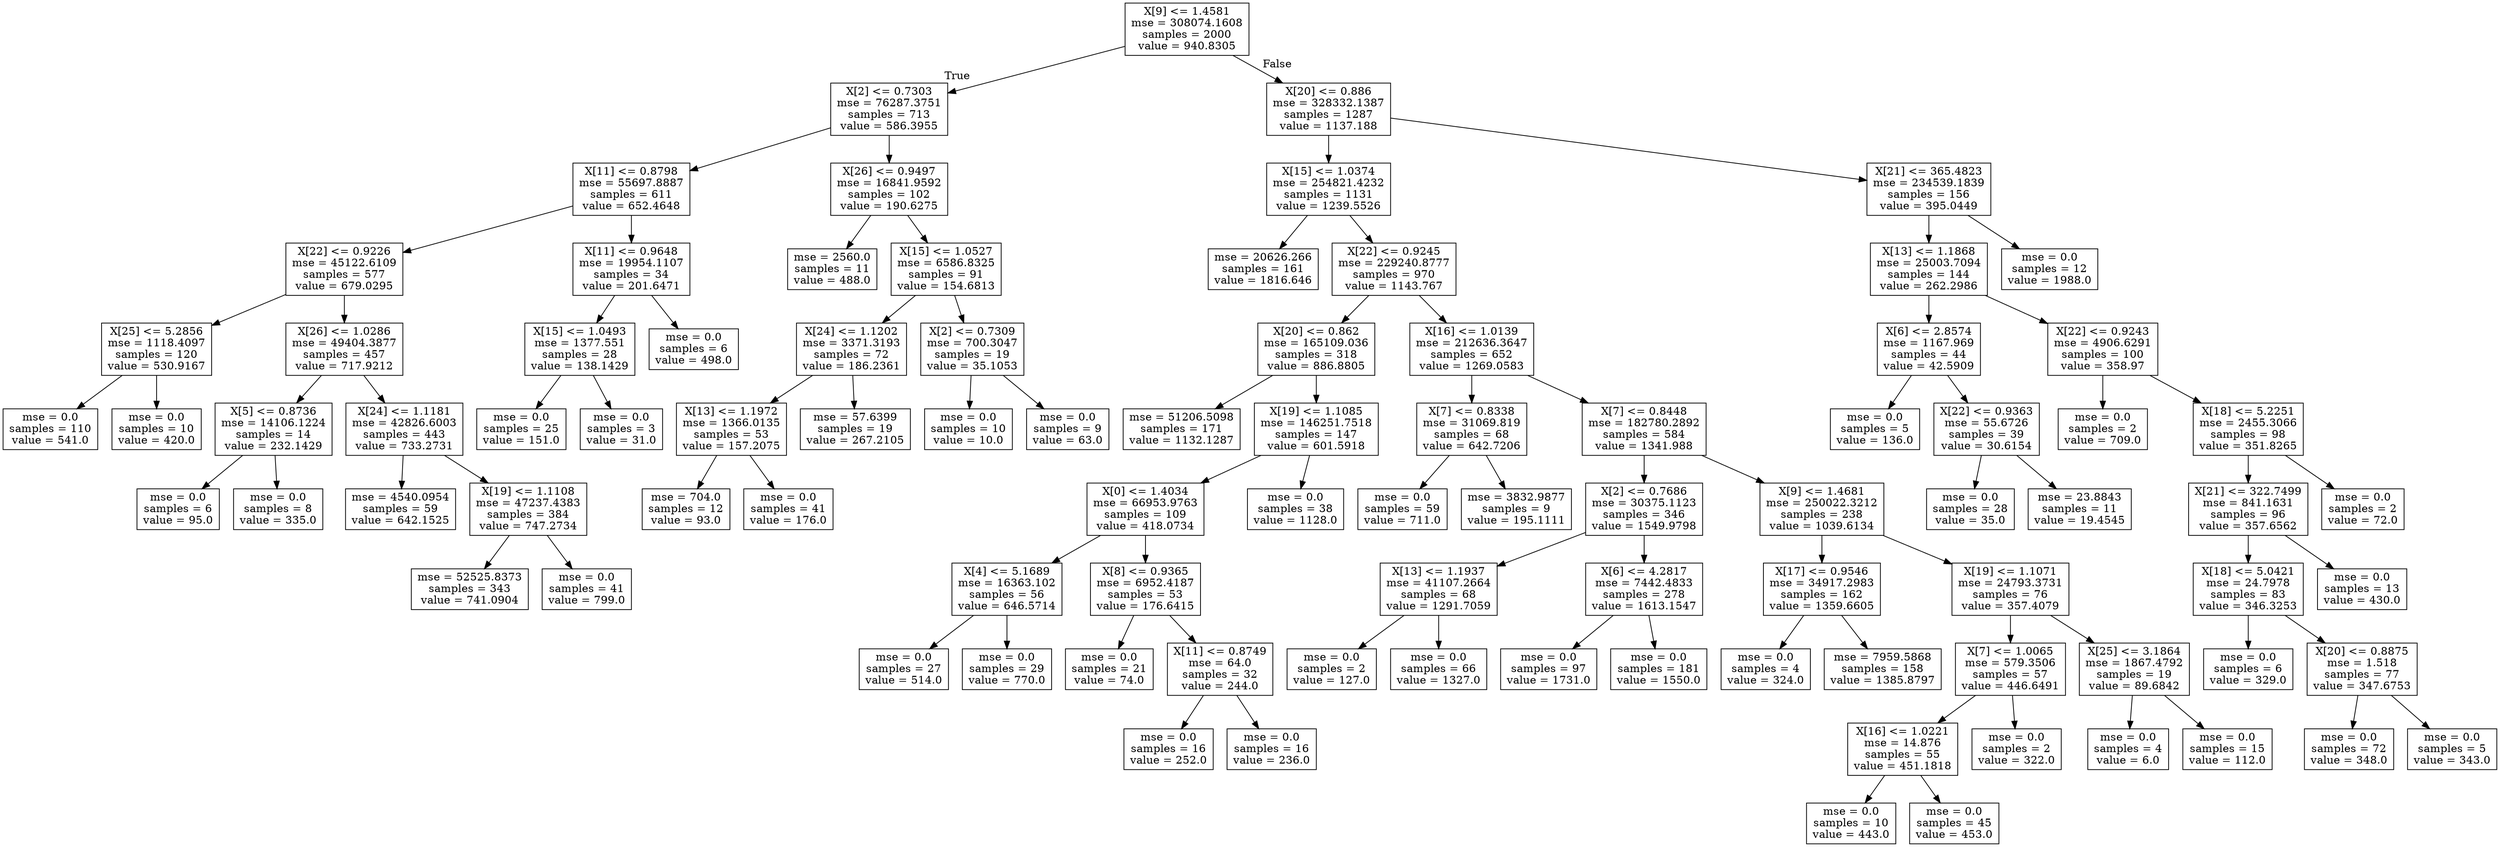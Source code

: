 digraph Tree {
node [shape=box] ;
0 [label="X[9] <= 1.4581\nmse = 308074.1608\nsamples = 2000\nvalue = 940.8305"] ;
1 [label="X[2] <= 0.7303\nmse = 76287.3751\nsamples = 713\nvalue = 586.3955"] ;
0 -> 1 [labeldistance=2.5, labelangle=45, headlabel="True"] ;
2 [label="X[11] <= 0.8798\nmse = 55697.8887\nsamples = 611\nvalue = 652.4648"] ;
1 -> 2 ;
3 [label="X[22] <= 0.9226\nmse = 45122.6109\nsamples = 577\nvalue = 679.0295"] ;
2 -> 3 ;
4 [label="X[25] <= 5.2856\nmse = 1118.4097\nsamples = 120\nvalue = 530.9167"] ;
3 -> 4 ;
5 [label="mse = 0.0\nsamples = 110\nvalue = 541.0"] ;
4 -> 5 ;
6 [label="mse = 0.0\nsamples = 10\nvalue = 420.0"] ;
4 -> 6 ;
7 [label="X[26] <= 1.0286\nmse = 49404.3877\nsamples = 457\nvalue = 717.9212"] ;
3 -> 7 ;
8 [label="X[5] <= 0.8736\nmse = 14106.1224\nsamples = 14\nvalue = 232.1429"] ;
7 -> 8 ;
9 [label="mse = 0.0\nsamples = 6\nvalue = 95.0"] ;
8 -> 9 ;
10 [label="mse = 0.0\nsamples = 8\nvalue = 335.0"] ;
8 -> 10 ;
11 [label="X[24] <= 1.1181\nmse = 42826.6003\nsamples = 443\nvalue = 733.2731"] ;
7 -> 11 ;
12 [label="mse = 4540.0954\nsamples = 59\nvalue = 642.1525"] ;
11 -> 12 ;
13 [label="X[19] <= 1.1108\nmse = 47237.4383\nsamples = 384\nvalue = 747.2734"] ;
11 -> 13 ;
14 [label="mse = 52525.8373\nsamples = 343\nvalue = 741.0904"] ;
13 -> 14 ;
15 [label="mse = 0.0\nsamples = 41\nvalue = 799.0"] ;
13 -> 15 ;
16 [label="X[11] <= 0.9648\nmse = 19954.1107\nsamples = 34\nvalue = 201.6471"] ;
2 -> 16 ;
17 [label="X[15] <= 1.0493\nmse = 1377.551\nsamples = 28\nvalue = 138.1429"] ;
16 -> 17 ;
18 [label="mse = 0.0\nsamples = 25\nvalue = 151.0"] ;
17 -> 18 ;
19 [label="mse = 0.0\nsamples = 3\nvalue = 31.0"] ;
17 -> 19 ;
20 [label="mse = 0.0\nsamples = 6\nvalue = 498.0"] ;
16 -> 20 ;
21 [label="X[26] <= 0.9497\nmse = 16841.9592\nsamples = 102\nvalue = 190.6275"] ;
1 -> 21 ;
22 [label="mse = 2560.0\nsamples = 11\nvalue = 488.0"] ;
21 -> 22 ;
23 [label="X[15] <= 1.0527\nmse = 6586.8325\nsamples = 91\nvalue = 154.6813"] ;
21 -> 23 ;
24 [label="X[24] <= 1.1202\nmse = 3371.3193\nsamples = 72\nvalue = 186.2361"] ;
23 -> 24 ;
25 [label="X[13] <= 1.1972\nmse = 1366.0135\nsamples = 53\nvalue = 157.2075"] ;
24 -> 25 ;
26 [label="mse = 704.0\nsamples = 12\nvalue = 93.0"] ;
25 -> 26 ;
27 [label="mse = 0.0\nsamples = 41\nvalue = 176.0"] ;
25 -> 27 ;
28 [label="mse = 57.6399\nsamples = 19\nvalue = 267.2105"] ;
24 -> 28 ;
29 [label="X[2] <= 0.7309\nmse = 700.3047\nsamples = 19\nvalue = 35.1053"] ;
23 -> 29 ;
30 [label="mse = 0.0\nsamples = 10\nvalue = 10.0"] ;
29 -> 30 ;
31 [label="mse = 0.0\nsamples = 9\nvalue = 63.0"] ;
29 -> 31 ;
32 [label="X[20] <= 0.886\nmse = 328332.1387\nsamples = 1287\nvalue = 1137.188"] ;
0 -> 32 [labeldistance=2.5, labelangle=-45, headlabel="False"] ;
33 [label="X[15] <= 1.0374\nmse = 254821.4232\nsamples = 1131\nvalue = 1239.5526"] ;
32 -> 33 ;
34 [label="mse = 20626.266\nsamples = 161\nvalue = 1816.646"] ;
33 -> 34 ;
35 [label="X[22] <= 0.9245\nmse = 229240.8777\nsamples = 970\nvalue = 1143.767"] ;
33 -> 35 ;
36 [label="X[20] <= 0.862\nmse = 165109.036\nsamples = 318\nvalue = 886.8805"] ;
35 -> 36 ;
37 [label="mse = 51206.5098\nsamples = 171\nvalue = 1132.1287"] ;
36 -> 37 ;
38 [label="X[19] <= 1.1085\nmse = 146251.7518\nsamples = 147\nvalue = 601.5918"] ;
36 -> 38 ;
39 [label="X[0] <= 1.4034\nmse = 66953.9763\nsamples = 109\nvalue = 418.0734"] ;
38 -> 39 ;
40 [label="X[4] <= 5.1689\nmse = 16363.102\nsamples = 56\nvalue = 646.5714"] ;
39 -> 40 ;
41 [label="mse = 0.0\nsamples = 27\nvalue = 514.0"] ;
40 -> 41 ;
42 [label="mse = 0.0\nsamples = 29\nvalue = 770.0"] ;
40 -> 42 ;
43 [label="X[8] <= 0.9365\nmse = 6952.4187\nsamples = 53\nvalue = 176.6415"] ;
39 -> 43 ;
44 [label="mse = 0.0\nsamples = 21\nvalue = 74.0"] ;
43 -> 44 ;
45 [label="X[11] <= 0.8749\nmse = 64.0\nsamples = 32\nvalue = 244.0"] ;
43 -> 45 ;
46 [label="mse = 0.0\nsamples = 16\nvalue = 252.0"] ;
45 -> 46 ;
47 [label="mse = 0.0\nsamples = 16\nvalue = 236.0"] ;
45 -> 47 ;
48 [label="mse = 0.0\nsamples = 38\nvalue = 1128.0"] ;
38 -> 48 ;
49 [label="X[16] <= 1.0139\nmse = 212636.3647\nsamples = 652\nvalue = 1269.0583"] ;
35 -> 49 ;
50 [label="X[7] <= 0.8338\nmse = 31069.819\nsamples = 68\nvalue = 642.7206"] ;
49 -> 50 ;
51 [label="mse = 0.0\nsamples = 59\nvalue = 711.0"] ;
50 -> 51 ;
52 [label="mse = 3832.9877\nsamples = 9\nvalue = 195.1111"] ;
50 -> 52 ;
53 [label="X[7] <= 0.8448\nmse = 182780.2892\nsamples = 584\nvalue = 1341.988"] ;
49 -> 53 ;
54 [label="X[2] <= 0.7686\nmse = 30375.1123\nsamples = 346\nvalue = 1549.9798"] ;
53 -> 54 ;
55 [label="X[13] <= 1.1937\nmse = 41107.2664\nsamples = 68\nvalue = 1291.7059"] ;
54 -> 55 ;
56 [label="mse = 0.0\nsamples = 2\nvalue = 127.0"] ;
55 -> 56 ;
57 [label="mse = 0.0\nsamples = 66\nvalue = 1327.0"] ;
55 -> 57 ;
58 [label="X[6] <= 4.2817\nmse = 7442.4833\nsamples = 278\nvalue = 1613.1547"] ;
54 -> 58 ;
59 [label="mse = 0.0\nsamples = 97\nvalue = 1731.0"] ;
58 -> 59 ;
60 [label="mse = 0.0\nsamples = 181\nvalue = 1550.0"] ;
58 -> 60 ;
61 [label="X[9] <= 1.4681\nmse = 250022.3212\nsamples = 238\nvalue = 1039.6134"] ;
53 -> 61 ;
62 [label="X[17] <= 0.9546\nmse = 34917.2983\nsamples = 162\nvalue = 1359.6605"] ;
61 -> 62 ;
63 [label="mse = 0.0\nsamples = 4\nvalue = 324.0"] ;
62 -> 63 ;
64 [label="mse = 7959.5868\nsamples = 158\nvalue = 1385.8797"] ;
62 -> 64 ;
65 [label="X[19] <= 1.1071\nmse = 24793.3731\nsamples = 76\nvalue = 357.4079"] ;
61 -> 65 ;
66 [label="X[7] <= 1.0065\nmse = 579.3506\nsamples = 57\nvalue = 446.6491"] ;
65 -> 66 ;
67 [label="X[16] <= 1.0221\nmse = 14.876\nsamples = 55\nvalue = 451.1818"] ;
66 -> 67 ;
68 [label="mse = 0.0\nsamples = 10\nvalue = 443.0"] ;
67 -> 68 ;
69 [label="mse = 0.0\nsamples = 45\nvalue = 453.0"] ;
67 -> 69 ;
70 [label="mse = 0.0\nsamples = 2\nvalue = 322.0"] ;
66 -> 70 ;
71 [label="X[25] <= 3.1864\nmse = 1867.4792\nsamples = 19\nvalue = 89.6842"] ;
65 -> 71 ;
72 [label="mse = 0.0\nsamples = 4\nvalue = 6.0"] ;
71 -> 72 ;
73 [label="mse = 0.0\nsamples = 15\nvalue = 112.0"] ;
71 -> 73 ;
74 [label="X[21] <= 365.4823\nmse = 234539.1839\nsamples = 156\nvalue = 395.0449"] ;
32 -> 74 ;
75 [label="X[13] <= 1.1868\nmse = 25003.7094\nsamples = 144\nvalue = 262.2986"] ;
74 -> 75 ;
76 [label="X[6] <= 2.8574\nmse = 1167.969\nsamples = 44\nvalue = 42.5909"] ;
75 -> 76 ;
77 [label="mse = 0.0\nsamples = 5\nvalue = 136.0"] ;
76 -> 77 ;
78 [label="X[22] <= 0.9363\nmse = 55.6726\nsamples = 39\nvalue = 30.6154"] ;
76 -> 78 ;
79 [label="mse = 0.0\nsamples = 28\nvalue = 35.0"] ;
78 -> 79 ;
80 [label="mse = 23.8843\nsamples = 11\nvalue = 19.4545"] ;
78 -> 80 ;
81 [label="X[22] <= 0.9243\nmse = 4906.6291\nsamples = 100\nvalue = 358.97"] ;
75 -> 81 ;
82 [label="mse = 0.0\nsamples = 2\nvalue = 709.0"] ;
81 -> 82 ;
83 [label="X[18] <= 5.2251\nmse = 2455.3066\nsamples = 98\nvalue = 351.8265"] ;
81 -> 83 ;
84 [label="X[21] <= 322.7499\nmse = 841.1631\nsamples = 96\nvalue = 357.6562"] ;
83 -> 84 ;
85 [label="X[18] <= 5.0421\nmse = 24.7978\nsamples = 83\nvalue = 346.3253"] ;
84 -> 85 ;
86 [label="mse = 0.0\nsamples = 6\nvalue = 329.0"] ;
85 -> 86 ;
87 [label="X[20] <= 0.8875\nmse = 1.518\nsamples = 77\nvalue = 347.6753"] ;
85 -> 87 ;
88 [label="mse = 0.0\nsamples = 72\nvalue = 348.0"] ;
87 -> 88 ;
89 [label="mse = 0.0\nsamples = 5\nvalue = 343.0"] ;
87 -> 89 ;
90 [label="mse = 0.0\nsamples = 13\nvalue = 430.0"] ;
84 -> 90 ;
91 [label="mse = 0.0\nsamples = 2\nvalue = 72.0"] ;
83 -> 91 ;
92 [label="mse = 0.0\nsamples = 12\nvalue = 1988.0"] ;
74 -> 92 ;
}